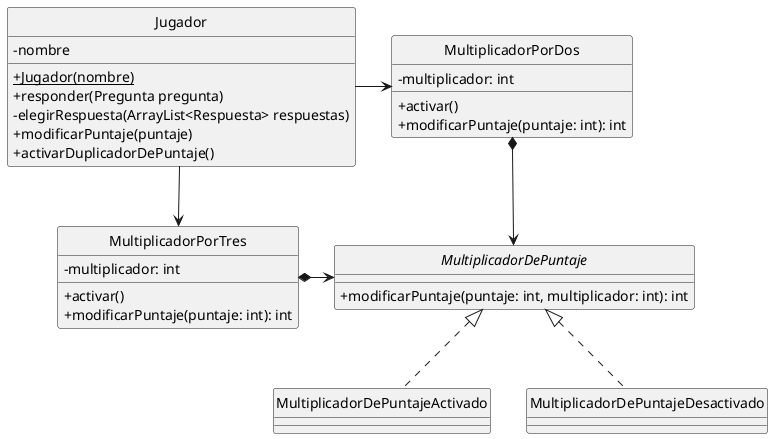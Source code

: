 @startuml
'https://plantuml.com/class-diagram'
hide circle
skinparam classAttributeIconSize 0
skinparam monochrome true

class Jugador {

    -nombre
    +{static}Jugador(nombre)
    +responder(Pregunta pregunta)
    -elegirRespuesta(ArrayList<Respuesta> respuestas)
    +modificarPuntaje(puntaje)
    +activarDuplicadorDePuntaje()
}
Jugador -> MultiplicadorPorDos
Jugador --> MultiplicadorPorTres

class MultiplicadorPorDos {
    -multiplicador: int
    +activar()
    +modificarPuntaje(puntaje: int): int
}
MultiplicadorPorDos *-> MultiplicadorDePuntaje

class MultiplicadorPorTres{
    -multiplicador: int
    +activar()
    +modificarPuntaje(puntaje: int): int
}
MultiplicadorPorTres *-> MultiplicadorDePuntaje

interface MultiplicadorDePuntaje {
    +modificarPuntaje(puntaje: int, multiplicador: int): int
}

class MultiplicadorDePuntajeActivado implements MultiplicadorDePuntaje {

}

class MultiplicadorDePuntajeDesactivado implements MultiplicadorDePuntaje {

}


@enduml